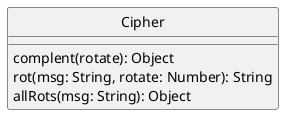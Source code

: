 @startuml
skinparam classAttributeIconSize 0
skinparam monochrome true
hide circle

class Cipher {
  complent(rotate): Object
  rot(msg: String, rotate: Number): String
  allRots(msg: String): Object
}
@enduml